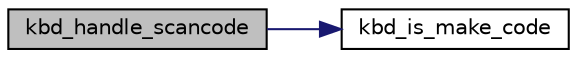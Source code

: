 digraph "kbd_handle_scancode"
{
 // LATEX_PDF_SIZE
  edge [fontname="Helvetica",fontsize="10",labelfontname="Helvetica",labelfontsize="10"];
  node [fontname="Helvetica",fontsize="10",shape=record];
  rankdir="LR";
  Node1 [label="kbd_handle_scancode",height=0.2,width=0.4,color="black", fillcolor="grey75", style="filled", fontcolor="black",tooltip="Transforms a scancode into organized information about the keys pressed in the form of kbd_event_t."];
  Node1 -> Node2 [color="midnightblue",fontsize="10",style="solid",fontname="Helvetica"];
  Node2 [label="kbd_is_make_code",height=0.2,width=0.4,color="black", fillcolor="white", style="filled",URL="$group___keyboard.html#gad4630c76a71623b08383f3a37fa64e22",tooltip="Checks if a given scancode is a make code."];
}
